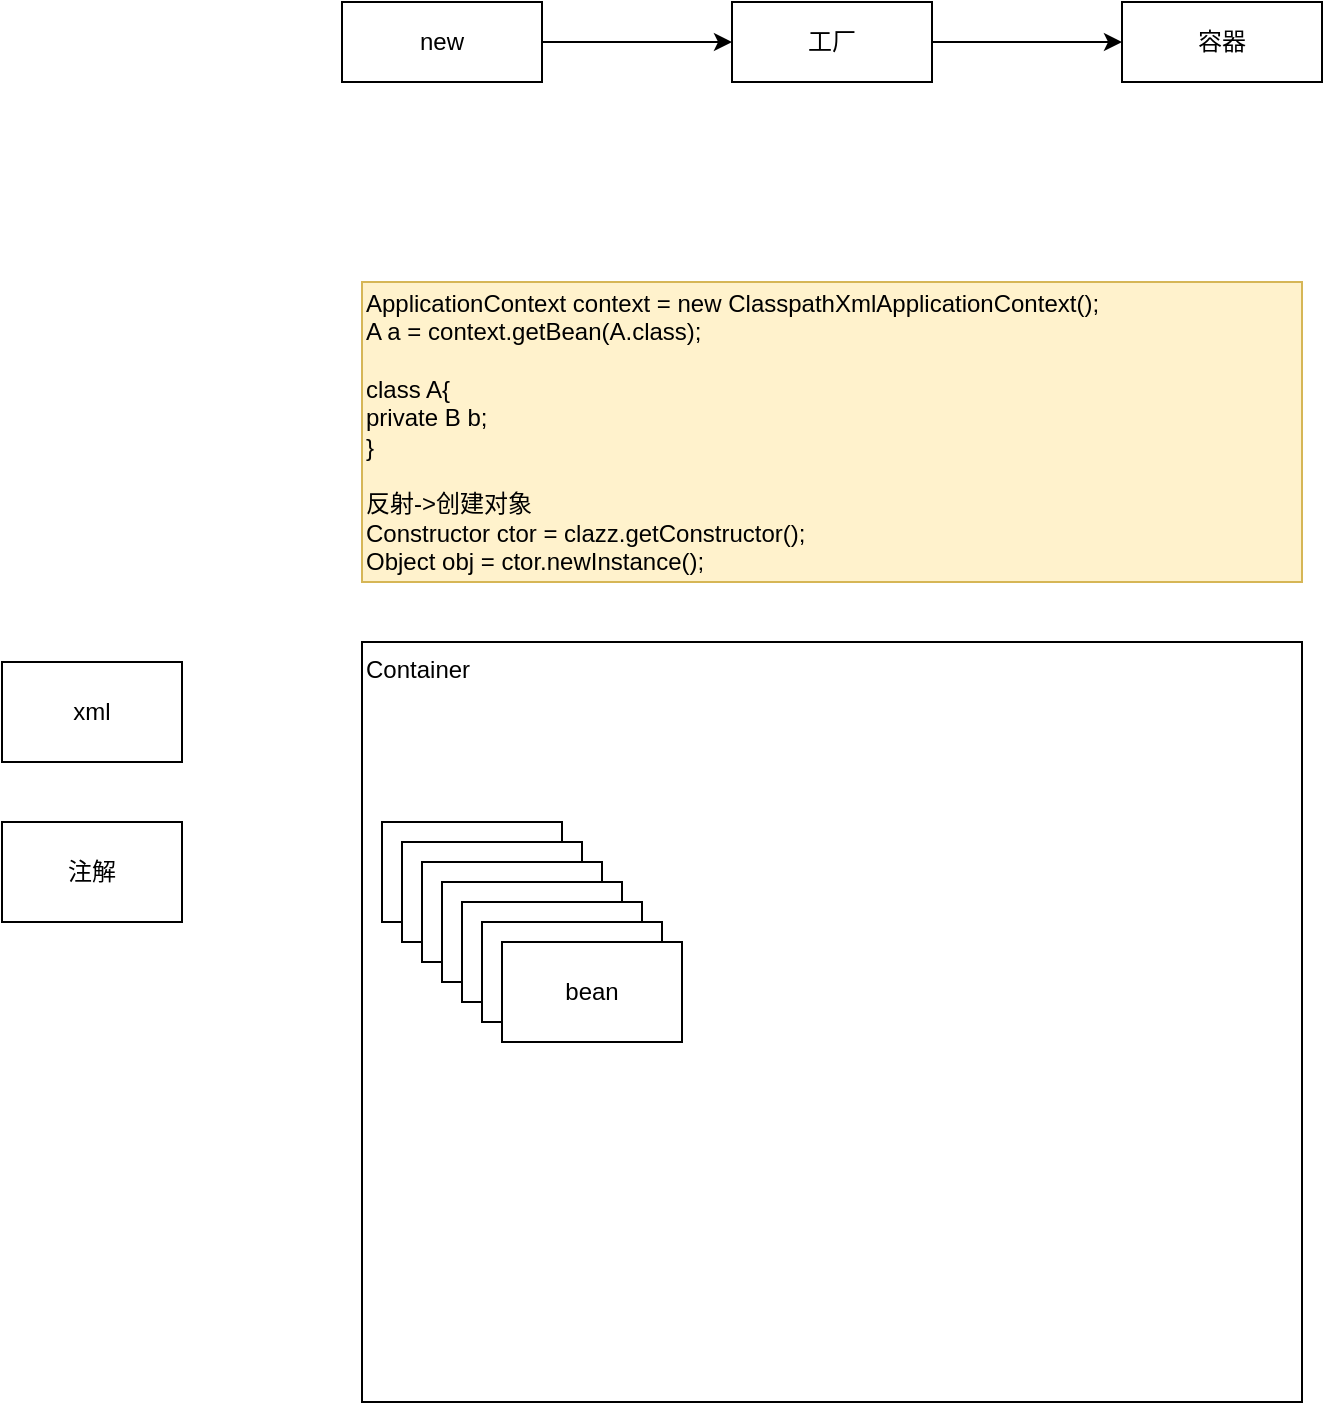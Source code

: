 <mxfile version="16.4.6" type="github">
  <diagram id="aaZpISaqm3DU9y9zQW4K" name="第 1 页">
    <mxGraphModel dx="930" dy="1851" grid="1" gridSize="10" guides="1" tooltips="1" connect="1" arrows="1" fold="1" page="1" pageScale="1" pageWidth="827" pageHeight="1169" math="0" shadow="0">
      <root>
        <mxCell id="0" />
        <mxCell id="1" parent="0" />
        <mxCell id="fxZ9rcemB220ZJ2YS55v-1" value="xml" style="rounded=0;whiteSpace=wrap;html=1;" vertex="1" parent="1">
          <mxGeometry x="70" y="240" width="90" height="50" as="geometry" />
        </mxCell>
        <mxCell id="fxZ9rcemB220ZJ2YS55v-3" value="注解" style="rounded=0;whiteSpace=wrap;html=1;" vertex="1" parent="1">
          <mxGeometry x="70" y="320" width="90" height="50" as="geometry" />
        </mxCell>
        <mxCell id="fxZ9rcemB220ZJ2YS55v-4" value="Container" style="rounded=0;whiteSpace=wrap;html=1;align=left;verticalAlign=top;" vertex="1" parent="1">
          <mxGeometry x="250" y="230" width="470" height="380" as="geometry" />
        </mxCell>
        <mxCell id="fxZ9rcemB220ZJ2YS55v-5" value="bean" style="rounded=0;whiteSpace=wrap;html=1;" vertex="1" parent="1">
          <mxGeometry x="260" y="320" width="90" height="50" as="geometry" />
        </mxCell>
        <mxCell id="fxZ9rcemB220ZJ2YS55v-6" value="bean" style="rounded=0;whiteSpace=wrap;html=1;" vertex="1" parent="1">
          <mxGeometry x="270" y="330" width="90" height="50" as="geometry" />
        </mxCell>
        <mxCell id="fxZ9rcemB220ZJ2YS55v-7" value="bean" style="rounded=0;whiteSpace=wrap;html=1;" vertex="1" parent="1">
          <mxGeometry x="280" y="340" width="90" height="50" as="geometry" />
        </mxCell>
        <mxCell id="fxZ9rcemB220ZJ2YS55v-8" value="bean" style="rounded=0;whiteSpace=wrap;html=1;" vertex="1" parent="1">
          <mxGeometry x="290" y="350" width="90" height="50" as="geometry" />
        </mxCell>
        <mxCell id="fxZ9rcemB220ZJ2YS55v-9" value="bean" style="rounded=0;whiteSpace=wrap;html=1;" vertex="1" parent="1">
          <mxGeometry x="300" y="360" width="90" height="50" as="geometry" />
        </mxCell>
        <mxCell id="fxZ9rcemB220ZJ2YS55v-10" value="bean" style="rounded=0;whiteSpace=wrap;html=1;" vertex="1" parent="1">
          <mxGeometry x="310" y="370" width="90" height="50" as="geometry" />
        </mxCell>
        <mxCell id="fxZ9rcemB220ZJ2YS55v-11" value="bean" style="rounded=0;whiteSpace=wrap;html=1;" vertex="1" parent="1">
          <mxGeometry x="320" y="380" width="90" height="50" as="geometry" />
        </mxCell>
        <mxCell id="fxZ9rcemB220ZJ2YS55v-12" value="&lt;div&gt;ApplicationContext context = new ClasspathXmlApplicationContext();&lt;/div&gt;&lt;div&gt;A a = context.getBean(A.class);&lt;/div&gt;&lt;div&gt;&lt;br&gt;&lt;/div&gt;&lt;div&gt;class A{&lt;/div&gt;&lt;div&gt;&lt;span&gt;	&lt;/span&gt;private B b;&lt;/div&gt;&lt;div&gt;}&lt;/div&gt;&lt;div&gt;&lt;br&gt;&lt;/div&gt;&lt;div&gt;反射-&amp;gt;创建对象&lt;/div&gt;&lt;div&gt;Constructor ctor = clazz.getConstructor();&lt;/div&gt;&lt;div&gt;Object obj = ctor.newInstance();&lt;/div&gt;" style="rounded=0;whiteSpace=wrap;html=1;align=left;fillColor=#fff2cc;strokeColor=#d6b656;" vertex="1" parent="1">
          <mxGeometry x="250" y="50" width="470" height="150" as="geometry" />
        </mxCell>
        <mxCell id="fxZ9rcemB220ZJ2YS55v-16" style="edgeStyle=orthogonalEdgeStyle;rounded=0;orthogonalLoop=1;jettySize=auto;html=1;exitX=1;exitY=0.5;exitDx=0;exitDy=0;entryX=0;entryY=0.5;entryDx=0;entryDy=0;" edge="1" parent="1" source="fxZ9rcemB220ZJ2YS55v-13" target="fxZ9rcemB220ZJ2YS55v-14">
          <mxGeometry relative="1" as="geometry" />
        </mxCell>
        <mxCell id="fxZ9rcemB220ZJ2YS55v-13" value="new" style="rounded=0;whiteSpace=wrap;html=1;" vertex="1" parent="1">
          <mxGeometry x="240" y="-90" width="100" height="40" as="geometry" />
        </mxCell>
        <mxCell id="fxZ9rcemB220ZJ2YS55v-17" style="edgeStyle=orthogonalEdgeStyle;rounded=0;orthogonalLoop=1;jettySize=auto;html=1;exitX=1;exitY=0.5;exitDx=0;exitDy=0;entryX=0;entryY=0.5;entryDx=0;entryDy=0;" edge="1" parent="1" source="fxZ9rcemB220ZJ2YS55v-14" target="fxZ9rcemB220ZJ2YS55v-15">
          <mxGeometry relative="1" as="geometry" />
        </mxCell>
        <mxCell id="fxZ9rcemB220ZJ2YS55v-14" value="工厂" style="rounded=0;whiteSpace=wrap;html=1;" vertex="1" parent="1">
          <mxGeometry x="435" y="-90" width="100" height="40" as="geometry" />
        </mxCell>
        <mxCell id="fxZ9rcemB220ZJ2YS55v-15" value="容器" style="rounded=0;whiteSpace=wrap;html=1;" vertex="1" parent="1">
          <mxGeometry x="630" y="-90" width="100" height="40" as="geometry" />
        </mxCell>
      </root>
    </mxGraphModel>
  </diagram>
</mxfile>
